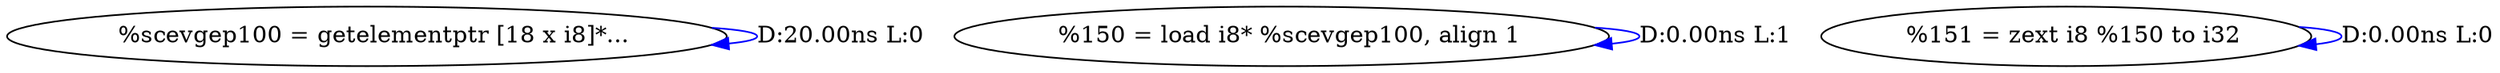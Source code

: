digraph {
Node0x36db320[label="  %scevgep100 = getelementptr [18 x i8]*..."];
Node0x36db320 -> Node0x36db320[label="D:20.00ns L:0",color=blue];
Node0x36db400[label="  %150 = load i8* %scevgep100, align 1"];
Node0x36db400 -> Node0x36db400[label="D:0.00ns L:1",color=blue];
Node0x36db4e0[label="  %151 = zext i8 %150 to i32"];
Node0x36db4e0 -> Node0x36db4e0[label="D:0.00ns L:0",color=blue];
}
